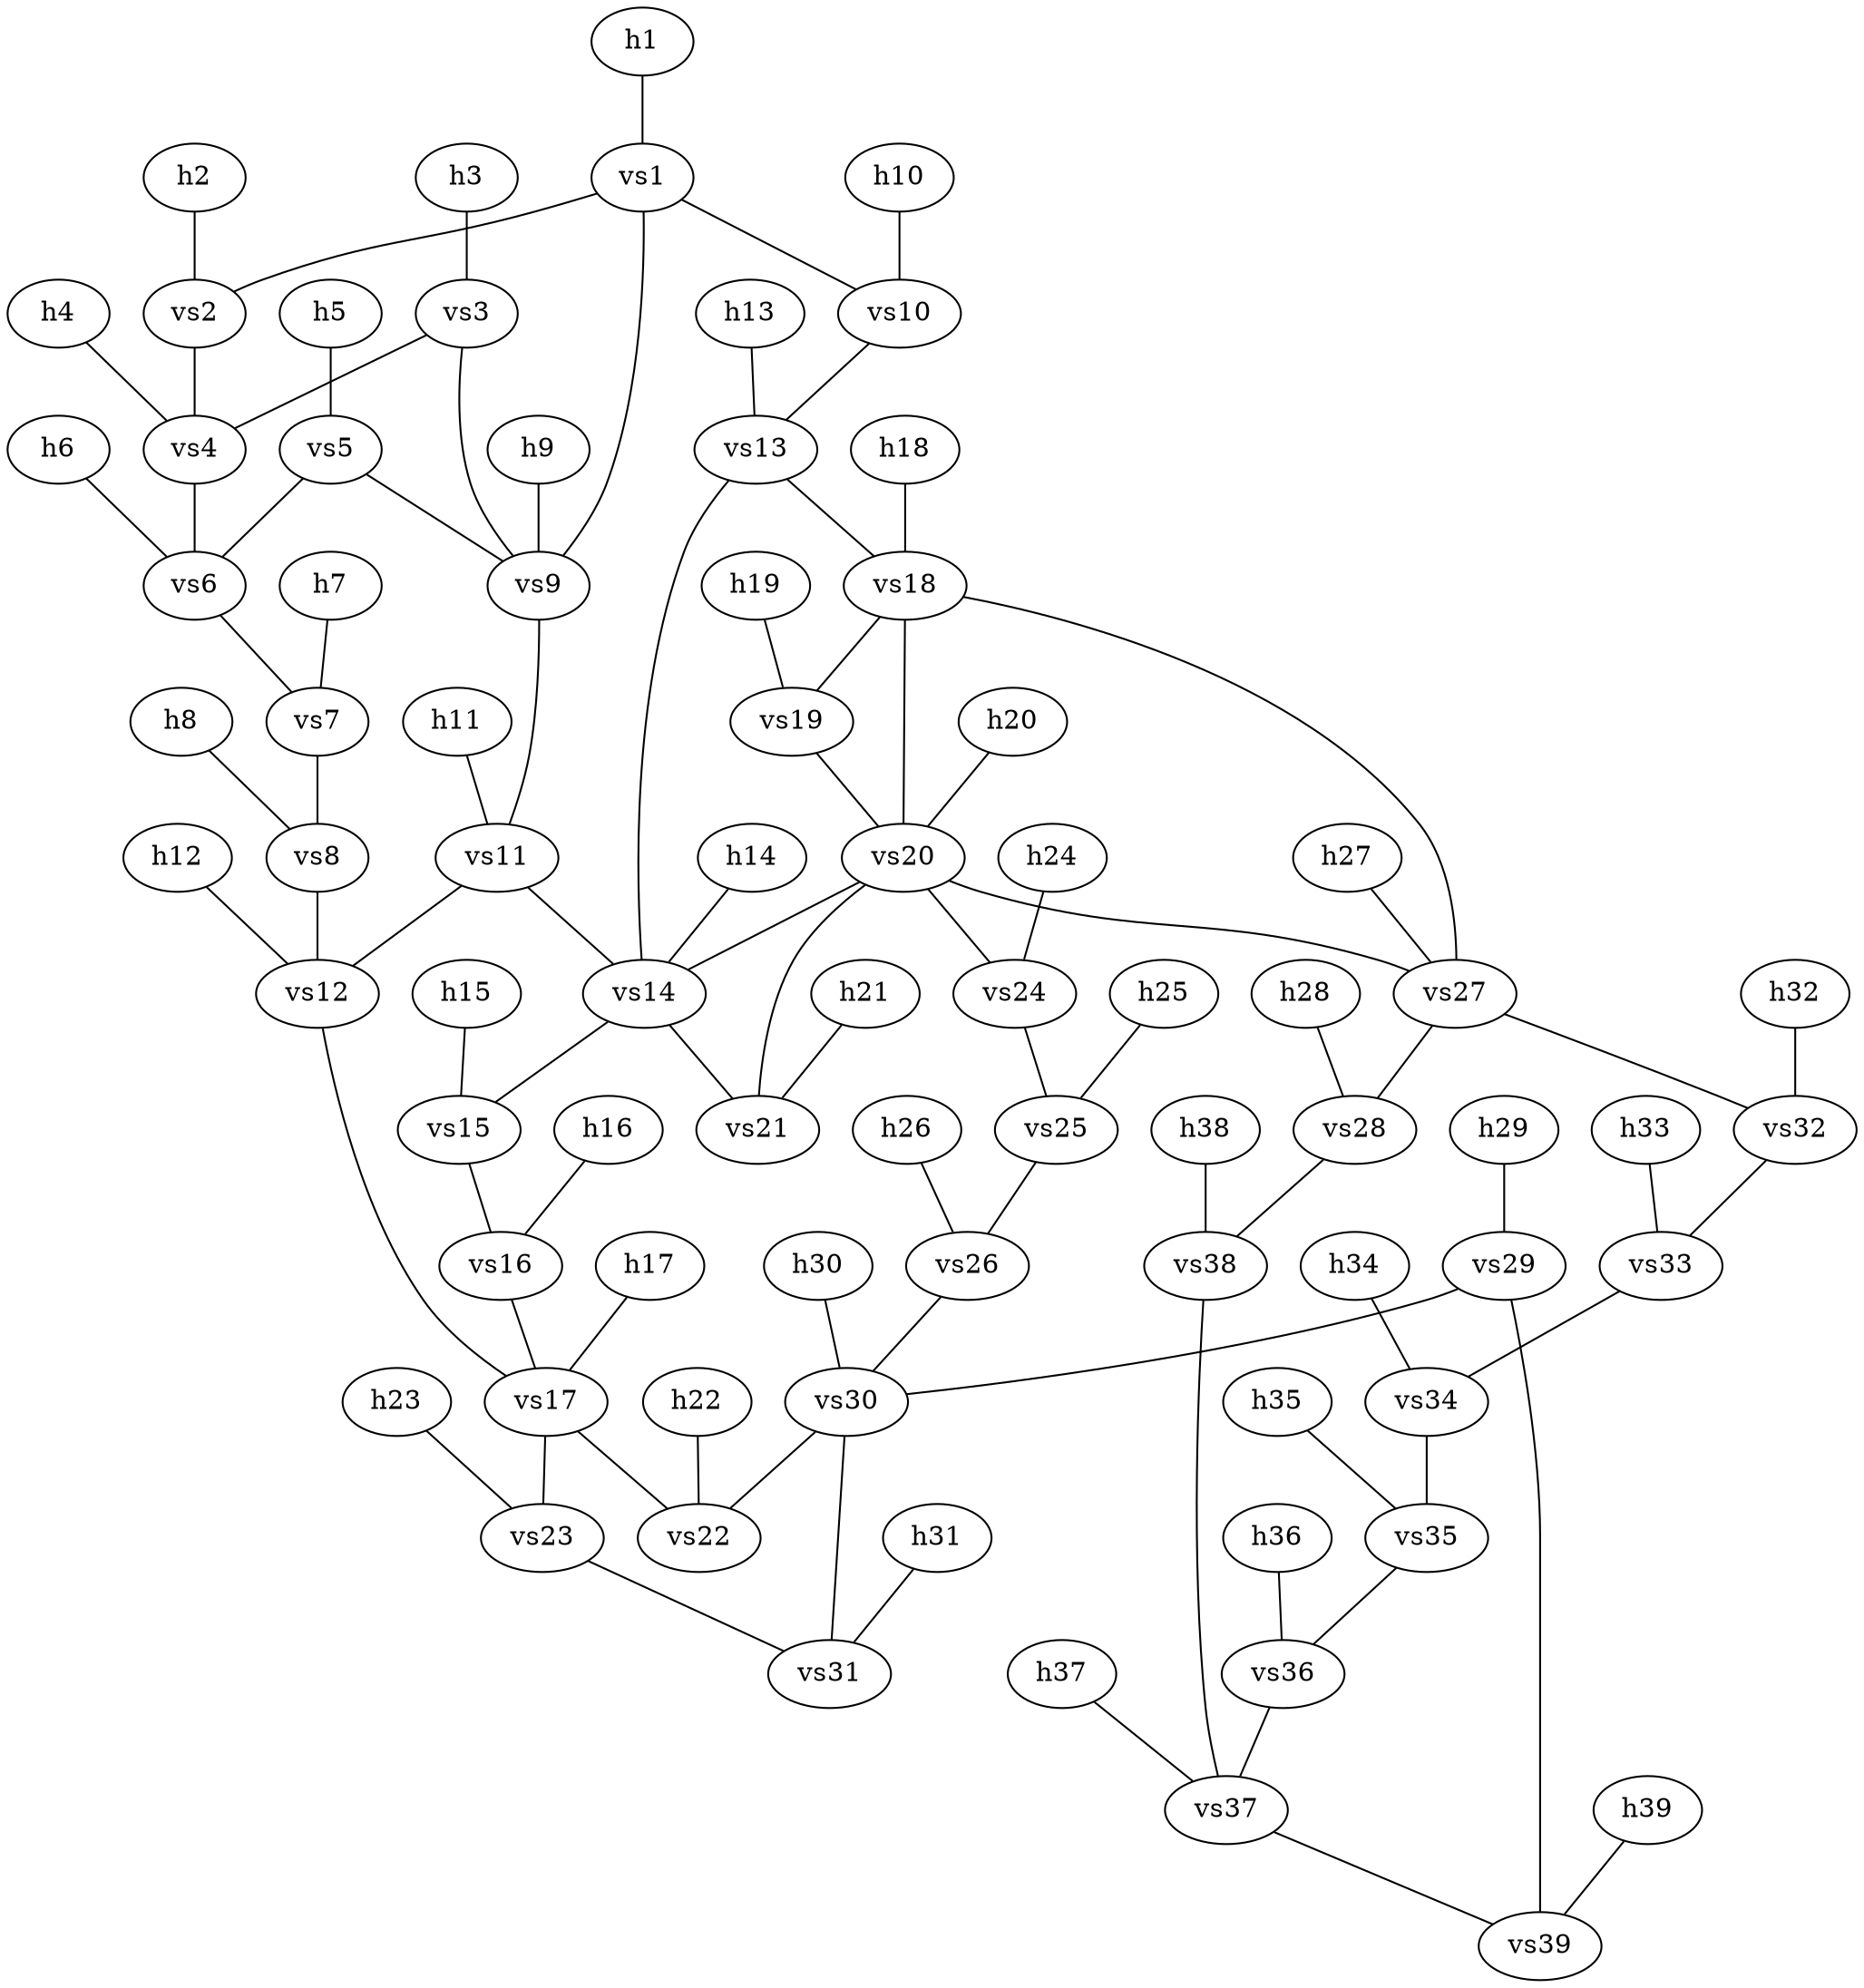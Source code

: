 graph G {
vs1 [cpu=2 type=switch datapathid=0000000000000001 mgmtport=9641 nbc="0.09619503303713828"];
vs2 [cpu=2 type=switch datapathid=0000000000000002 mgmtport=9642 nbc="0.0418090681248576"];
vs3 [cpu=2 type=switch datapathid=0000000000000003 mgmtport=9643 nbc="0.05103668261562999"];
vs4 [cpu=2 type=switch datapathid=0000000000000004 mgmtport=9644 nbc="0.0390749601275917"];
vs5 [cpu=2 type=switch datapathid=0000000000000005 mgmtport=9645 nbc="0.055251765778081566"];
vs6 [cpu=2 type=switch datapathid=0000000000000006 mgmtport=9646 nbc="0.04875825928457508"];
vs7 [cpu=2 type=switch datapathid=0000000000000007 mgmtport=9647 nbc="0.053542948279790385"];
vs8 [cpu=2 type=switch datapathid=0000000000000008 mgmtport=9648 nbc="0.08703577124629756"];
vs9 [cpu=2 type=switch datapathid=0000000000000009 mgmtport=9649 nbc="0.20271132376395534"];
vs10 [cpu=2 type=switch datapathid=0000000000000010 mgmtport=9650 nbc="0.08658008658008658"];
vs11 [cpu=2 type=switch datapathid=0000000000000011 mgmtport=9651 nbc="0.3046251993620415"];
vs12 [cpu=2 type=switch datapathid=0000000000000012 mgmtport=9652 nbc="0.2226019594440647"];
vs13 [cpu=2 type=switch datapathid=0000000000000013 mgmtport=9653 nbc="0.12319434951013901"];
vs14 [cpu=2 type=switch datapathid=0000000000000014 mgmtport=9654 nbc="0.3220551378446114"];
vs15 [cpu=2 type=switch datapathid=0000000000000015 mgmtport=9655 nbc="0.0762816131237184"];
vs16 [cpu=2 type=switch datapathid=0000000000000016 mgmtport=9656 nbc="0.06306675780359992"];
vs17 [cpu=2 type=switch datapathid=0000000000000017 mgmtport=9657 nbc="0.2093415356573251"];
vs18 [cpu=2 type=switch datapathid=0000000000000018 mgmtport=9658 nbc="0.10893141945773524"];
vs19 [cpu=2 type=switch datapathid=0000000000000019 mgmtport=9659 nbc="0.025974025974025976"];
vs20 [cpu=2 type=switch datapathid=0000000000000020 mgmtport=9660 nbc="0.3329687856003646"];
vs21 [cpu=2 type=switch datapathid=0000000000000021 mgmtport=9661 nbc="0.025974025974025976"];
vs22 [cpu=2 type=switch datapathid=0000000000000022 mgmtport=9662 nbc="0.12531328320802004"];
vs23 [cpu=2 type=switch datapathid=0000000000000023 mgmtport=9663 nbc="0.05012531328320802"];
vs24 [cpu=2 type=switch datapathid=0000000000000024 mgmtport=9664 nbc="0.108339029391661"];
vs25 [cpu=2 type=switch datapathid=0000000000000025 mgmtport=9665 nbc="0.0848712690817954"];
vs26 [cpu=2 type=switch datapathid=0000000000000026 mgmtport=9666 nbc="0.07758031442241967"];
vs27 [cpu=2 type=switch datapathid=0000000000000027 mgmtport=9667 nbc="0.2911141490088859"];
vs28 [cpu=2 type=switch datapathid=0000000000000028 mgmtport=9668 nbc="0.1269537480063796"];
vs29 [cpu=2 type=switch datapathid=0000000000000029 mgmtport=9669 nbc="0.1174527227158806"];
vs30 [cpu=2 type=switch datapathid=0000000000000030 mgmtport=9670 nbc="0.18478013214855324"];
vs31 [cpu=2 type=switch datapathid=0000000000000031 mgmtport=9671 nbc="0.04146730462519937"];
vs32 [cpu=2 type=switch datapathid=0000000000000032 mgmtport=9672 nbc="0.12907268170426067"];
vs33 [cpu=2 type=switch datapathid=0000000000000033 mgmtport=9673 nbc="0.09250398724082934"];
vs34 [cpu=2 type=switch datapathid=0000000000000034 mgmtport=9674 nbc="0.06527682843472318"];
vs35 [cpu=2 type=switch datapathid=0000000000000035 mgmtport=9675 nbc="0.04796081111870585"];
vs36 [cpu=2 type=switch datapathid=0000000000000036 mgmtport=9676 nbc="0.062314878104351795"];
vs37 [cpu=2 type=switch datapathid=0000000000000037 mgmtport=9677 nbc="0.13914331282752337"];
vs38 [cpu=2 type=switch datapathid=0000000000000038 mgmtport=9678 nbc="0.10416951469583048"];
vs39 [cpu=2 type=switch datapathid=0000000000000039 mgmtport=9679 nbc="0.10359990886306676"];
h1 [cpu=2 type=host];
h2 [cpu=2 type=host];
h3 [cpu=2 type=host];
h4 [cpu=2 type=host];
h5 [cpu=2 type=host];
h6 [cpu=2 type=host];
h7 [cpu=2 type=host];
h8 [cpu=2 type=host];
h9 [cpu=2 type=host];
h10 [cpu=2 type=host];
h11 [cpu=2 type=host];
h12 [cpu=2 type=host];
h13 [cpu=2 type=host];
h14 [cpu=2 type=host];
h15 [cpu=2 type=host];
h16 [cpu=2 type=host];
h17 [cpu=2 type=host];
h18 [cpu=2 type=host];
h19 [cpu=2 type=host];
h20 [cpu=2 type=host];
h21 [cpu=2 type=host];
h22 [cpu=2 type=host];
h23 [cpu=2 type=host];
h24 [cpu=2 type=host];
h25 [cpu=2 type=host];
h26 [cpu=2 type=host];
h27 [cpu=2 type=host];
h28 [cpu=2 type=host];
h29 [cpu=2 type=host];
h30 [cpu=2 type=host];
h31 [cpu=2 type=host];
h32 [cpu=2 type=host];
h33 [cpu=2 type=host];
h34 [cpu=2 type=host];
h35 [cpu=2 type=host];
h36 [cpu=2 type=host];
h37 [cpu=2 type=host];
h38 [cpu=2 type=host];
h39 [cpu=2 type=host];
h1--vs1 [bandwidth=1000];
h2--vs2 [bandwidth=1000];
h3--vs3 [bandwidth=1000];
h4--vs4 [bandwidth=1000];
h5--vs5 [bandwidth=1000];
h6--vs6 [bandwidth=1000];
h7--vs7 [bandwidth=1000];
h8--vs8 [bandwidth=1000];
h9--vs9 [bandwidth=1000];
h10--vs10 [bandwidth=1000];
h11--vs11 [bandwidth=1000];
h12--vs12 [bandwidth=1000];
h13--vs13 [bandwidth=1000];
h14--vs14 [bandwidth=1000];
h15--vs15 [bandwidth=1000];
h16--vs16 [bandwidth=1000];
h17--vs17 [bandwidth=1000];
h18--vs18 [bandwidth=1000];
h19--vs19 [bandwidth=1000];
h20--vs20 [bandwidth=1000];
h21--vs21 [bandwidth=1000];
h22--vs22 [bandwidth=1000];
h23--vs23 [bandwidth=1000];
h24--vs24 [bandwidth=1000];
h25--vs25 [bandwidth=1000];
h26--vs26 [bandwidth=1000];
h27--vs27 [bandwidth=1000];
h28--vs28 [bandwidth=1000];
h29--vs29 [bandwidth=1000];
h30--vs30 [bandwidth=1000];
h31--vs31 [bandwidth=1000];
h32--vs32 [bandwidth=1000];
h33--vs33 [bandwidth=1000];
h34--vs34 [bandwidth=1000];
h35--vs35 [bandwidth=1000];
h36--vs36 [bandwidth=1000];
h37--vs37 [bandwidth=1000];
h38--vs38 [bandwidth=1000];
h39--vs39 [bandwidth=1000];
vs1--vs2 [bandwidth=100];
vs1--vs10 [bandwidth=100];
vs1--vs9 [bandwidth=100];
vs2--vs4 [bandwidth=100];
vs3--vs4 [bandwidth=100];
vs3--vs9 [bandwidth=100];
vs4--vs6 [bandwidth=100];
vs5--vs6 [bandwidth=100];
vs5--vs9 [bandwidth=100];
vs6--vs7 [bandwidth=100];
vs7--vs8 [bandwidth=100];
vs8--vs12 [bandwidth=100];
vs9--vs11 [bandwidth=100];
vs10--vs13 [bandwidth=100];
vs11--vs14 [bandwidth=100];
vs11--vs12 [bandwidth=100];
vs12--vs17 [bandwidth=100];
vs13--vs14 [bandwidth=100];
vs13--vs18 [bandwidth=100];
vs18--vs19 [bandwidth=100];
vs18--vs27 [bandwidth=100];
vs19--vs20 [bandwidth=100];
vs20--vs18 [bandwidth=100];
vs20--vs27 [bandwidth=100];
vs20--vs24 [bandwidth=100];
vs20--vs21 [bandwidth=100];
vs20--vs14 [bandwidth=100];
vs14--vs21 [bandwidth=100];
vs14--vs15 [bandwidth=100];
vs15--vs16 [bandwidth=100];
vs16--vs17 [bandwidth=100];
vs17--vs22 [bandwidth=100];
vs17--vs23 [bandwidth=100];
vs24--vs25 [bandwidth=100];
vs25--vs26 [bandwidth=100];
vs26--vs30 [bandwidth=100];
vs27--vs32 [bandwidth=100];
vs27--vs28 [bandwidth=100];
vs28--vs38 [bandwidth=100];
vs29--vs39 [bandwidth=100];
vs29--vs30 [bandwidth=100];
vs30--vs22 [bandwidth=100];
vs30--vs31 [bandwidth=100];
vs23--vs31 [bandwidth=100];
vs32--vs33 [bandwidth=100];
vs33--vs34 [bandwidth=100];
vs34--vs35 [bandwidth=100];
vs35--vs36 [bandwidth=100];
vs36--vs37 [bandwidth=100];
vs38--vs37 [bandwidth=100];
vs37--vs39 [bandwidth=100];
}
